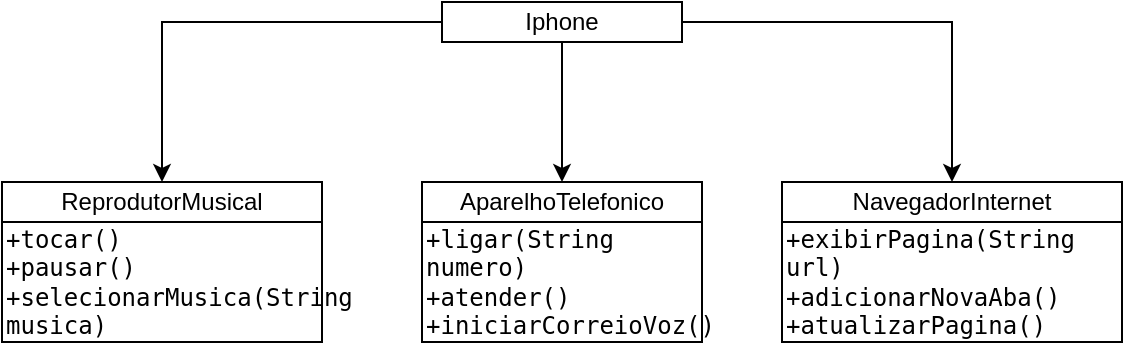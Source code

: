 <mxfile version="24.6.4" type="device">
  <diagram id="C5RBs43oDa-KdzZeNtuy" name="Page-1">
    <mxGraphModel dx="875" dy="504" grid="1" gridSize="10" guides="1" tooltips="1" connect="1" arrows="1" fold="1" page="1" pageScale="1" pageWidth="827" pageHeight="1169" math="0" shadow="0">
      <root>
        <mxCell id="WIyWlLk6GJQsqaUBKTNV-0" />
        <mxCell id="WIyWlLk6GJQsqaUBKTNV-1" parent="WIyWlLk6GJQsqaUBKTNV-0" />
        <mxCell id="yewZ-o61dCUUvntTEO2l-10" value="" style="edgeStyle=orthogonalEdgeStyle;rounded=0;orthogonalLoop=1;jettySize=auto;html=1;" edge="1" parent="WIyWlLk6GJQsqaUBKTNV-1" source="yewZ-o61dCUUvntTEO2l-0" target="yewZ-o61dCUUvntTEO2l-9">
          <mxGeometry relative="1" as="geometry" />
        </mxCell>
        <mxCell id="yewZ-o61dCUUvntTEO2l-12" value="" style="edgeStyle=orthogonalEdgeStyle;rounded=0;orthogonalLoop=1;jettySize=auto;html=1;" edge="1" parent="WIyWlLk6GJQsqaUBKTNV-1" source="yewZ-o61dCUUvntTEO2l-0" target="yewZ-o61dCUUvntTEO2l-11">
          <mxGeometry relative="1" as="geometry" />
        </mxCell>
        <mxCell id="yewZ-o61dCUUvntTEO2l-14" value="" style="edgeStyle=orthogonalEdgeStyle;rounded=0;orthogonalLoop=1;jettySize=auto;html=1;" edge="1" parent="WIyWlLk6GJQsqaUBKTNV-1" source="yewZ-o61dCUUvntTEO2l-0" target="yewZ-o61dCUUvntTEO2l-13">
          <mxGeometry relative="1" as="geometry" />
        </mxCell>
        <mxCell id="yewZ-o61dCUUvntTEO2l-0" value="Iphone" style="rounded=0;whiteSpace=wrap;html=1;" vertex="1" parent="WIyWlLk6GJQsqaUBKTNV-1">
          <mxGeometry x="350" y="240" width="120" height="20" as="geometry" />
        </mxCell>
        <mxCell id="yewZ-o61dCUUvntTEO2l-18" value="" style="group" vertex="1" connectable="0" parent="WIyWlLk6GJQsqaUBKTNV-1">
          <mxGeometry x="130" y="330" width="160" height="80" as="geometry" />
        </mxCell>
        <mxCell id="yewZ-o61dCUUvntTEO2l-11" value="ReprodutorMusical" style="whiteSpace=wrap;html=1;rounded=0;" vertex="1" parent="yewZ-o61dCUUvntTEO2l-18">
          <mxGeometry width="160" height="20" as="geometry" />
        </mxCell>
        <mxCell id="yewZ-o61dCUUvntTEO2l-15" value="&lt;div&gt;&lt;code&gt;+tocar()&lt;/code&gt;&lt;/div&gt;&lt;div&gt;&lt;code&gt;+pausar()&lt;/code&gt;&lt;/div&gt;&lt;div&gt;&lt;code&gt;+selecionarMusica(String musica)&lt;/code&gt;&lt;/div&gt;" style="whiteSpace=wrap;html=1;rounded=0;align=left;" vertex="1" parent="yewZ-o61dCUUvntTEO2l-18">
          <mxGeometry y="20" width="160" height="60" as="geometry" />
        </mxCell>
        <mxCell id="yewZ-o61dCUUvntTEO2l-21" value="" style="group" vertex="1" connectable="0" parent="WIyWlLk6GJQsqaUBKTNV-1">
          <mxGeometry x="340" y="330" width="140" height="80" as="geometry" />
        </mxCell>
        <mxCell id="yewZ-o61dCUUvntTEO2l-13" value="AparelhoTelefonico" style="whiteSpace=wrap;html=1;rounded=0;" vertex="1" parent="yewZ-o61dCUUvntTEO2l-21">
          <mxGeometry width="140" height="20" as="geometry" />
        </mxCell>
        <mxCell id="yewZ-o61dCUUvntTEO2l-19" value="&lt;div&gt;&lt;code&gt;+ligar(String numero)&lt;/code&gt;&lt;/div&gt;&lt;div&gt;&lt;code&gt;+atender()&lt;/code&gt;&lt;/div&gt;&lt;div&gt;&lt;code&gt;+iniciarCorreioVoz()&lt;/code&gt;&lt;/div&gt;" style="whiteSpace=wrap;html=1;rounded=0;align=left;" vertex="1" parent="yewZ-o61dCUUvntTEO2l-21">
          <mxGeometry y="20" width="140" height="60" as="geometry" />
        </mxCell>
        <mxCell id="yewZ-o61dCUUvntTEO2l-24" value="" style="group" vertex="1" connectable="0" parent="WIyWlLk6GJQsqaUBKTNV-1">
          <mxGeometry x="520" y="330" width="170" height="80" as="geometry" />
        </mxCell>
        <mxCell id="yewZ-o61dCUUvntTEO2l-9" value="&lt;div&gt;NavegadorInternet&lt;/div&gt;" style="whiteSpace=wrap;html=1;rounded=0;" vertex="1" parent="yewZ-o61dCUUvntTEO2l-24">
          <mxGeometry width="170" height="20" as="geometry" />
        </mxCell>
        <mxCell id="yewZ-o61dCUUvntTEO2l-22" value="&lt;div&gt;&lt;code&gt;+exibirPagina(String url)&lt;/code&gt;&lt;/div&gt;&lt;div&gt;&lt;code&gt;+adicionarNovaAba()&lt;/code&gt;&lt;/div&gt;&lt;div&gt;&lt;code&gt;+atualizarPagina()&lt;/code&gt;&lt;/div&gt;" style="whiteSpace=wrap;html=1;rounded=0;align=left;" vertex="1" parent="yewZ-o61dCUUvntTEO2l-24">
          <mxGeometry y="20" width="170" height="60" as="geometry" />
        </mxCell>
      </root>
    </mxGraphModel>
  </diagram>
</mxfile>
